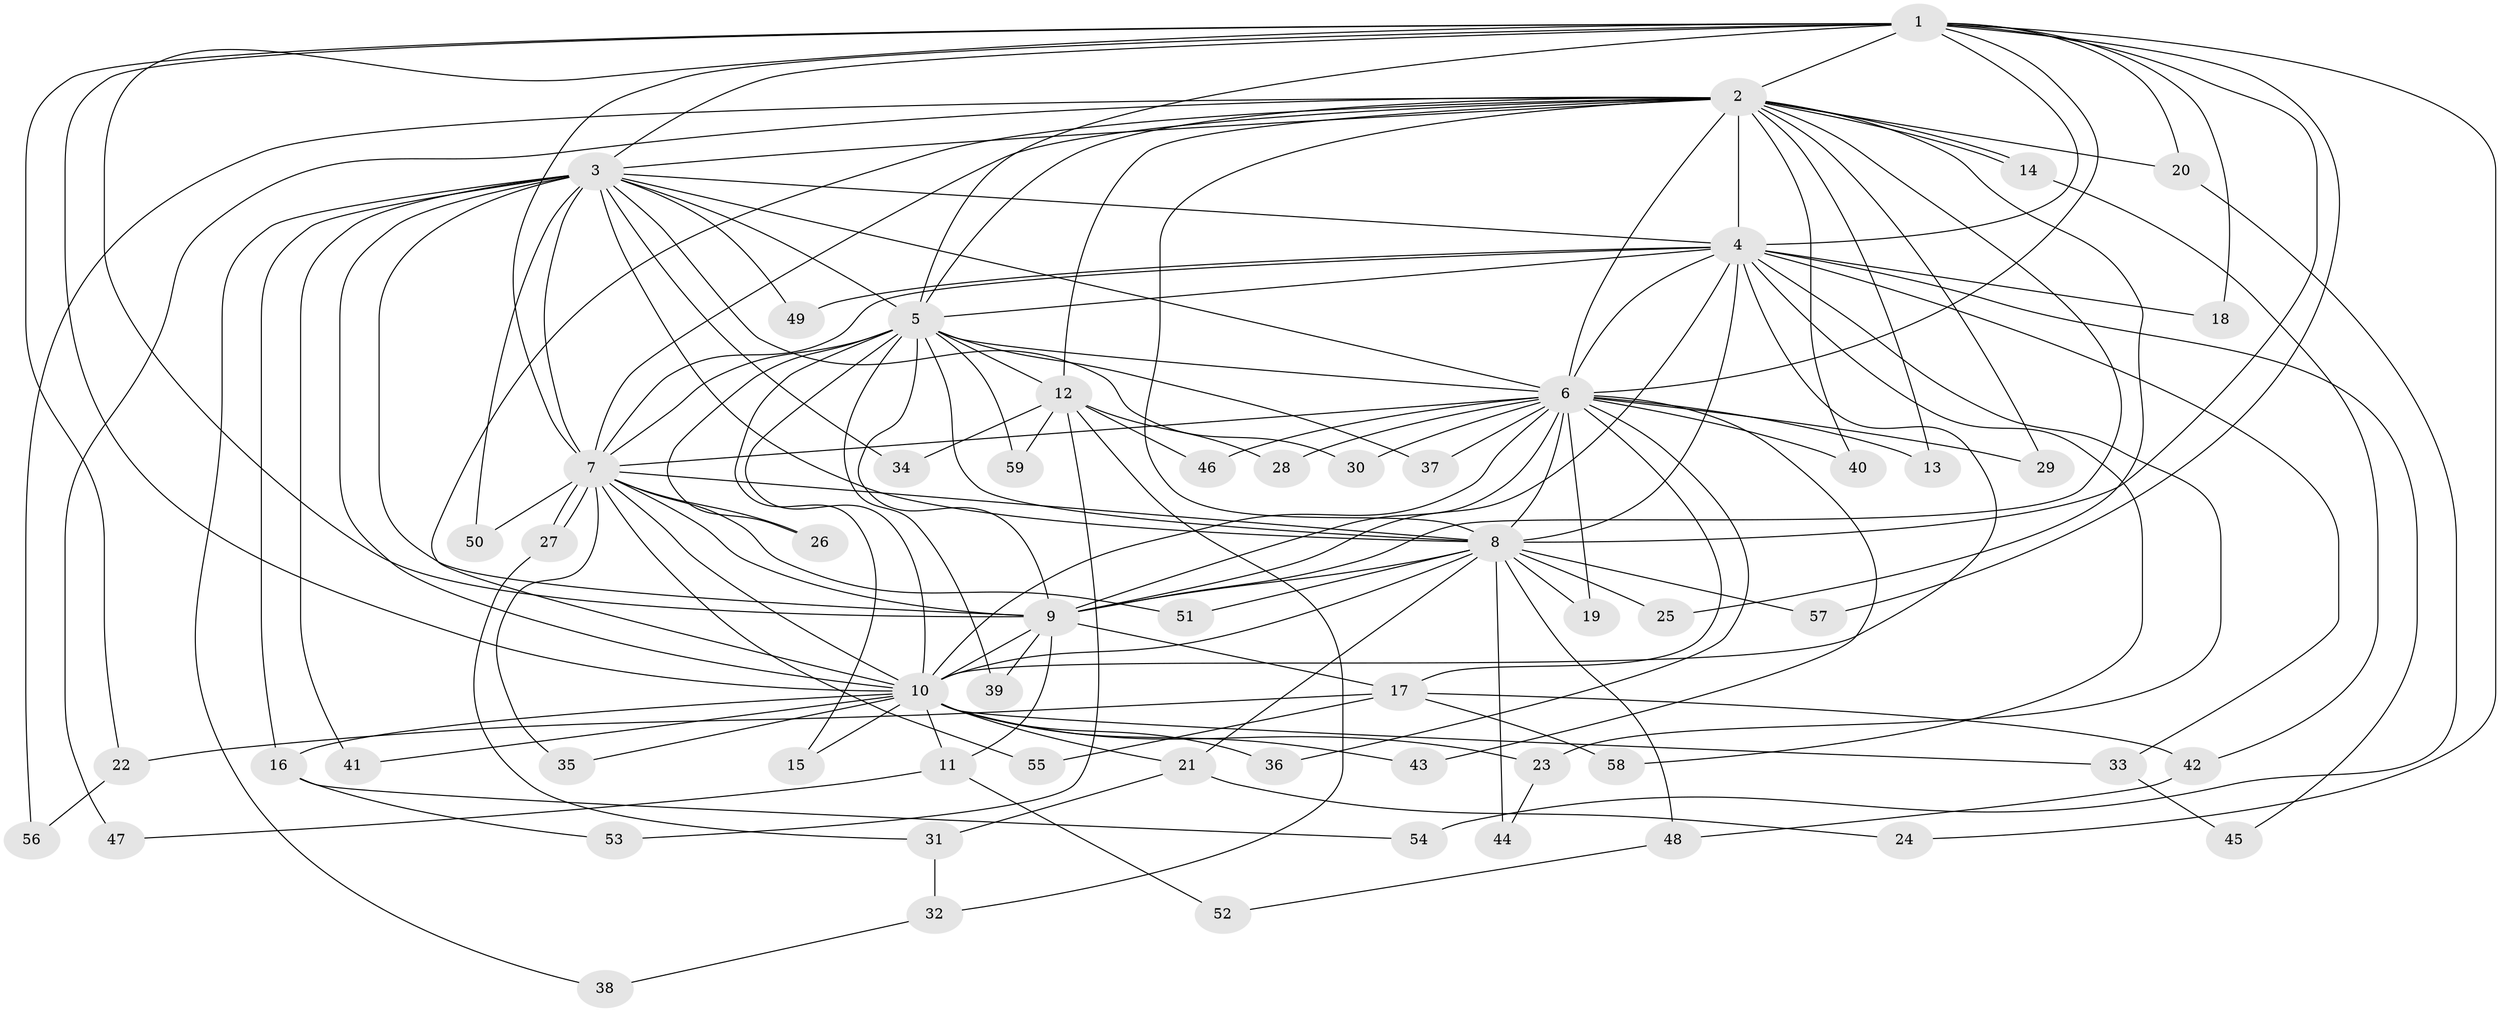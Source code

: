 // Generated by graph-tools (version 1.1) at 2025/25/03/09/25 03:25:44]
// undirected, 59 vertices, 143 edges
graph export_dot {
graph [start="1"]
  node [color=gray90,style=filled];
  1;
  2;
  3;
  4;
  5;
  6;
  7;
  8;
  9;
  10;
  11;
  12;
  13;
  14;
  15;
  16;
  17;
  18;
  19;
  20;
  21;
  22;
  23;
  24;
  25;
  26;
  27;
  28;
  29;
  30;
  31;
  32;
  33;
  34;
  35;
  36;
  37;
  38;
  39;
  40;
  41;
  42;
  43;
  44;
  45;
  46;
  47;
  48;
  49;
  50;
  51;
  52;
  53;
  54;
  55;
  56;
  57;
  58;
  59;
  1 -- 2;
  1 -- 3;
  1 -- 4;
  1 -- 5;
  1 -- 6;
  1 -- 7;
  1 -- 8;
  1 -- 9;
  1 -- 10;
  1 -- 18;
  1 -- 20;
  1 -- 22;
  1 -- 24;
  1 -- 57;
  2 -- 3;
  2 -- 4;
  2 -- 5;
  2 -- 6;
  2 -- 7;
  2 -- 8;
  2 -- 9;
  2 -- 10;
  2 -- 12;
  2 -- 13;
  2 -- 14;
  2 -- 14;
  2 -- 20;
  2 -- 25;
  2 -- 29;
  2 -- 40;
  2 -- 47;
  2 -- 56;
  3 -- 4;
  3 -- 5;
  3 -- 6;
  3 -- 7;
  3 -- 8;
  3 -- 9;
  3 -- 10;
  3 -- 16;
  3 -- 30;
  3 -- 34;
  3 -- 38;
  3 -- 41;
  3 -- 49;
  3 -- 50;
  4 -- 5;
  4 -- 6;
  4 -- 7;
  4 -- 8;
  4 -- 9;
  4 -- 10;
  4 -- 18;
  4 -- 23;
  4 -- 33;
  4 -- 45;
  4 -- 49;
  4 -- 58;
  5 -- 6;
  5 -- 7;
  5 -- 8;
  5 -- 9;
  5 -- 10;
  5 -- 12;
  5 -- 15;
  5 -- 26;
  5 -- 37;
  5 -- 39;
  5 -- 59;
  6 -- 7;
  6 -- 8;
  6 -- 9;
  6 -- 10;
  6 -- 13;
  6 -- 17;
  6 -- 19;
  6 -- 28;
  6 -- 29;
  6 -- 30;
  6 -- 36;
  6 -- 37;
  6 -- 40;
  6 -- 43;
  6 -- 46;
  7 -- 8;
  7 -- 9;
  7 -- 10;
  7 -- 26;
  7 -- 27;
  7 -- 27;
  7 -- 35;
  7 -- 50;
  7 -- 51;
  7 -- 55;
  8 -- 9;
  8 -- 10;
  8 -- 19;
  8 -- 21;
  8 -- 25;
  8 -- 44;
  8 -- 48;
  8 -- 51;
  8 -- 57;
  9 -- 10;
  9 -- 11;
  9 -- 17;
  9 -- 39;
  10 -- 11;
  10 -- 15;
  10 -- 16;
  10 -- 21;
  10 -- 23;
  10 -- 33;
  10 -- 35;
  10 -- 36;
  10 -- 41;
  10 -- 43;
  11 -- 47;
  11 -- 52;
  12 -- 28;
  12 -- 32;
  12 -- 34;
  12 -- 46;
  12 -- 53;
  12 -- 59;
  14 -- 42;
  16 -- 53;
  16 -- 54;
  17 -- 22;
  17 -- 42;
  17 -- 55;
  17 -- 58;
  20 -- 54;
  21 -- 24;
  21 -- 31;
  22 -- 56;
  23 -- 44;
  27 -- 31;
  31 -- 32;
  32 -- 38;
  33 -- 45;
  42 -- 48;
  48 -- 52;
}
